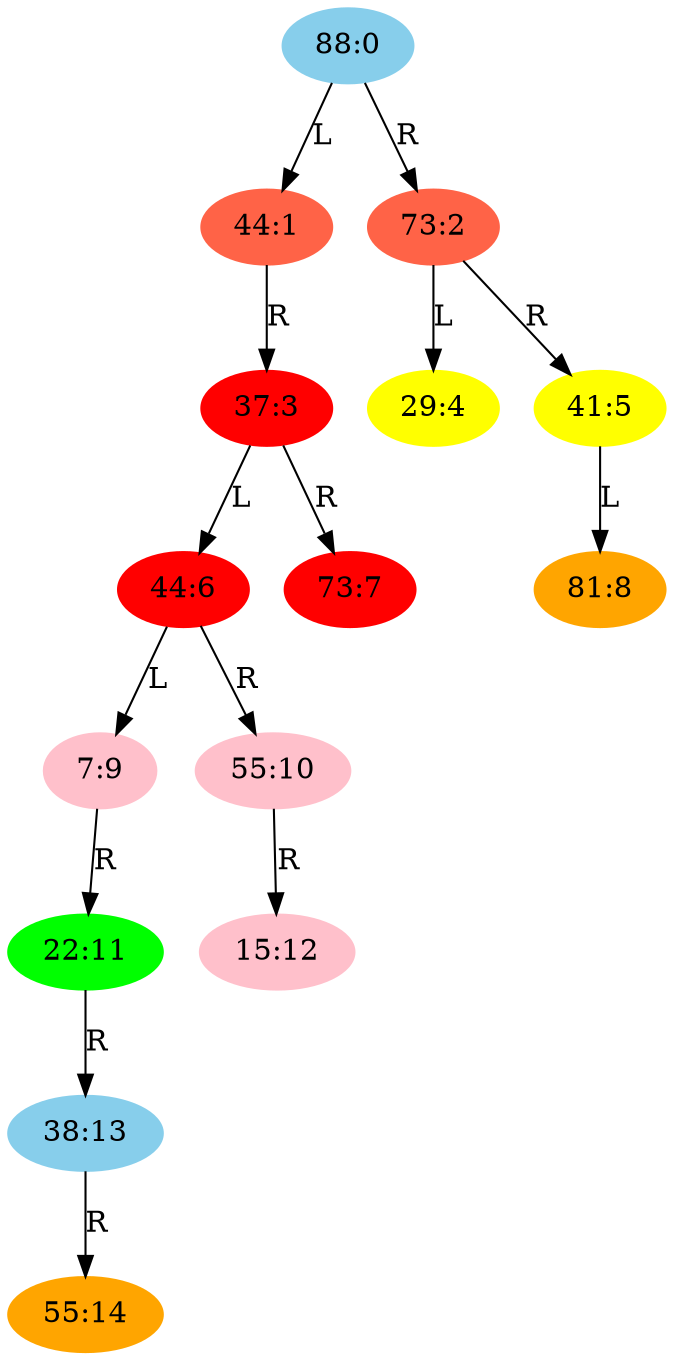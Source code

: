 // Binary Tree
digraph {
	"2511f5cc-644e-11e9-bbfa-d0817abd6a32" [label="88:0" color=skyblue style=filled]
	"2512031e-644e-11e9-bbfa-d0817abd6a32" [label="44:1" color=tomato style=filled]
	"2511f5cc-644e-11e9-bbfa-d0817abd6a32" -> "2512031e-644e-11e9-bbfa-d0817abd6a32" [label=L]
	"25120814-644e-11e9-bbfa-d0817abd6a32" [label="37:3" color=red style=filled]
	"2512031e-644e-11e9-bbfa-d0817abd6a32" -> "25120814-644e-11e9-bbfa-d0817abd6a32" [label=R]
	"25120c06-644e-11e9-bbfa-d0817abd6a32" [label="44:6" color=red style=filled]
	"25120814-644e-11e9-bbfa-d0817abd6a32" -> "25120c06-644e-11e9-bbfa-d0817abd6a32" [label=L]
	"25120fa8-644e-11e9-bbfa-d0817abd6a32" [label="7:9" color=pink style=filled]
	"25120c06-644e-11e9-bbfa-d0817abd6a32" -> "25120fa8-644e-11e9-bbfa-d0817abd6a32" [label=L]
	"25121336-644e-11e9-bbfa-d0817abd6a32" [label="22:11" color=green style=filled]
	"25120fa8-644e-11e9-bbfa-d0817abd6a32" -> "25121336-644e-11e9-bbfa-d0817abd6a32" [label=R]
	"251216a6-644e-11e9-bbfa-d0817abd6a32" [label="38:13" color=skyblue style=filled]
	"25121336-644e-11e9-bbfa-d0817abd6a32" -> "251216a6-644e-11e9-bbfa-d0817abd6a32" [label=R]
	"25121a7a-644e-11e9-bbfa-d0817abd6a32" [label="55:14" color=orange style=filled]
	"251216a6-644e-11e9-bbfa-d0817abd6a32" -> "25121a7a-644e-11e9-bbfa-d0817abd6a32" [label=R]
	"25122894-644e-11e9-bbfa-d0817abd6a32" [label="55:10" color=pink style=filled]
	"25120c06-644e-11e9-bbfa-d0817abd6a32" -> "25122894-644e-11e9-bbfa-d0817abd6a32" [label=R]
	"25122ec0-644e-11e9-bbfa-d0817abd6a32" [label="15:12" color=pink style=filled]
	"25122894-644e-11e9-bbfa-d0817abd6a32" -> "25122ec0-644e-11e9-bbfa-d0817abd6a32" [label=R]
	"251233ca-644e-11e9-bbfa-d0817abd6a32" [label="73:7" color=red style=filled]
	"25120814-644e-11e9-bbfa-d0817abd6a32" -> "251233ca-644e-11e9-bbfa-d0817abd6a32" [label=R]
	"25123794-644e-11e9-bbfa-d0817abd6a32" [label="73:2" color=tomato style=filled]
	"2511f5cc-644e-11e9-bbfa-d0817abd6a32" -> "25123794-644e-11e9-bbfa-d0817abd6a32" [label=R]
	"25123b22-644e-11e9-bbfa-d0817abd6a32" [label="29:4" color=yellow style=filled]
	"25123794-644e-11e9-bbfa-d0817abd6a32" -> "25123b22-644e-11e9-bbfa-d0817abd6a32" [label=L]
	"25123da2-644e-11e9-bbfa-d0817abd6a32" [label="41:5" color=yellow style=filled]
	"25123794-644e-11e9-bbfa-d0817abd6a32" -> "25123da2-644e-11e9-bbfa-d0817abd6a32" [label=R]
	"2512400e-644e-11e9-bbfa-d0817abd6a32" [label="81:8" color=orange style=filled]
	"25123da2-644e-11e9-bbfa-d0817abd6a32" -> "2512400e-644e-11e9-bbfa-d0817abd6a32" [label=L]
}
